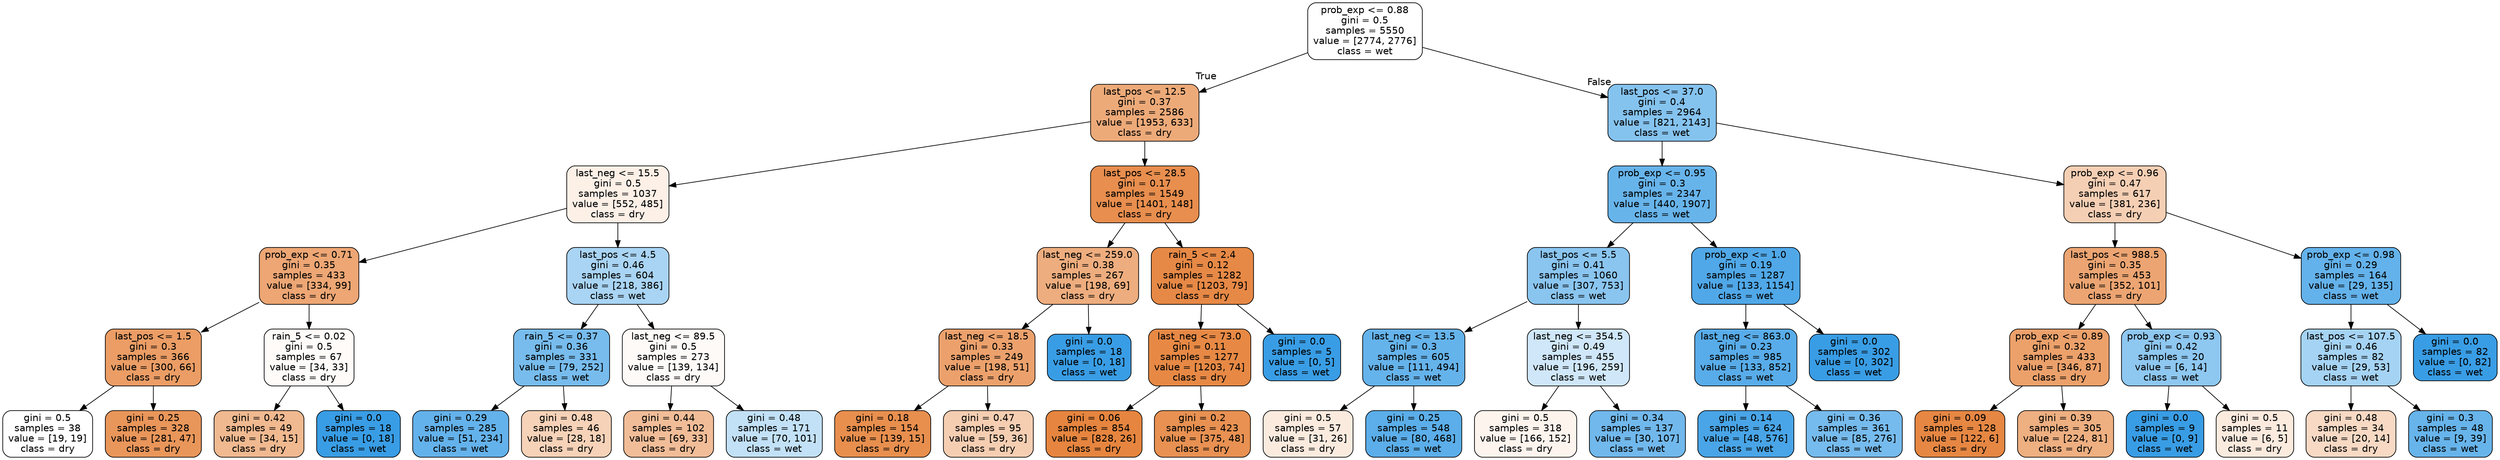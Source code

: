 digraph Tree {
node [shape=box, style="filled, rounded", color="black", fontname=helvetica] ;
edge [fontname=helvetica] ;
0 [label="prob_exp <= 0.88\ngini = 0.5\nsamples = 5550\nvalue = [2774, 2776]\nclass = wet", fillcolor="#ffffff"] ;
1 [label="last_pos <= 12.5\ngini = 0.37\nsamples = 2586\nvalue = [1953, 633]\nclass = dry", fillcolor="#edaa79"] ;
0 -> 1 [labeldistance=2.5, labelangle=45, headlabel="True"] ;
2 [label="last_neg <= 15.5\ngini = 0.5\nsamples = 1037\nvalue = [552, 485]\nclass = dry", fillcolor="#fcf0e7"] ;
1 -> 2 ;
3 [label="prob_exp <= 0.71\ngini = 0.35\nsamples = 433\nvalue = [334, 99]\nclass = dry", fillcolor="#eda674"] ;
2 -> 3 ;
4 [label="last_pos <= 1.5\ngini = 0.3\nsamples = 366\nvalue = [300, 66]\nclass = dry", fillcolor="#eb9d65"] ;
3 -> 4 ;
5 [label="gini = 0.5\nsamples = 38\nvalue = [19, 19]\nclass = dry", fillcolor="#ffffff"] ;
4 -> 5 ;
6 [label="gini = 0.25\nsamples = 328\nvalue = [281, 47]\nclass = dry", fillcolor="#e9965a"] ;
4 -> 6 ;
7 [label="rain_5 <= 0.02\ngini = 0.5\nsamples = 67\nvalue = [34, 33]\nclass = dry", fillcolor="#fefbf9"] ;
3 -> 7 ;
8 [label="gini = 0.42\nsamples = 49\nvalue = [34, 15]\nclass = dry", fillcolor="#f0b990"] ;
7 -> 8 ;
9 [label="gini = 0.0\nsamples = 18\nvalue = [0, 18]\nclass = wet", fillcolor="#399de5"] ;
7 -> 9 ;
10 [label="last_pos <= 4.5\ngini = 0.46\nsamples = 604\nvalue = [218, 386]\nclass = wet", fillcolor="#a9d4f4"] ;
2 -> 10 ;
11 [label="rain_5 <= 0.37\ngini = 0.36\nsamples = 331\nvalue = [79, 252]\nclass = wet", fillcolor="#77bced"] ;
10 -> 11 ;
12 [label="gini = 0.29\nsamples = 285\nvalue = [51, 234]\nclass = wet", fillcolor="#64b2eb"] ;
11 -> 12 ;
13 [label="gini = 0.48\nsamples = 46\nvalue = [28, 18]\nclass = dry", fillcolor="#f6d2b8"] ;
11 -> 13 ;
14 [label="last_neg <= 89.5\ngini = 0.5\nsamples = 273\nvalue = [139, 134]\nclass = dry", fillcolor="#fefaf8"] ;
10 -> 14 ;
15 [label="gini = 0.44\nsamples = 102\nvalue = [69, 33]\nclass = dry", fillcolor="#f1bd98"] ;
14 -> 15 ;
16 [label="gini = 0.48\nsamples = 171\nvalue = [70, 101]\nclass = wet", fillcolor="#c2e1f7"] ;
14 -> 16 ;
17 [label="last_pos <= 28.5\ngini = 0.17\nsamples = 1549\nvalue = [1401, 148]\nclass = dry", fillcolor="#e88e4e"] ;
1 -> 17 ;
18 [label="last_neg <= 259.0\ngini = 0.38\nsamples = 267\nvalue = [198, 69]\nclass = dry", fillcolor="#eead7e"] ;
17 -> 18 ;
19 [label="last_neg <= 18.5\ngini = 0.33\nsamples = 249\nvalue = [198, 51]\nclass = dry", fillcolor="#eca16c"] ;
18 -> 19 ;
20 [label="gini = 0.18\nsamples = 154\nvalue = [139, 15]\nclass = dry", fillcolor="#e88f4e"] ;
19 -> 20 ;
21 [label="gini = 0.47\nsamples = 95\nvalue = [59, 36]\nclass = dry", fillcolor="#f5ceb2"] ;
19 -> 21 ;
22 [label="gini = 0.0\nsamples = 18\nvalue = [0, 18]\nclass = wet", fillcolor="#399de5"] ;
18 -> 22 ;
23 [label="rain_5 <= 2.4\ngini = 0.12\nsamples = 1282\nvalue = [1203, 79]\nclass = dry", fillcolor="#e78946"] ;
17 -> 23 ;
24 [label="last_neg <= 73.0\ngini = 0.11\nsamples = 1277\nvalue = [1203, 74]\nclass = dry", fillcolor="#e78945"] ;
23 -> 24 ;
25 [label="gini = 0.06\nsamples = 854\nvalue = [828, 26]\nclass = dry", fillcolor="#e6853f"] ;
24 -> 25 ;
26 [label="gini = 0.2\nsamples = 423\nvalue = [375, 48]\nclass = dry", fillcolor="#e89152"] ;
24 -> 26 ;
27 [label="gini = 0.0\nsamples = 5\nvalue = [0, 5]\nclass = wet", fillcolor="#399de5"] ;
23 -> 27 ;
28 [label="last_pos <= 37.0\ngini = 0.4\nsamples = 2964\nvalue = [821, 2143]\nclass = wet", fillcolor="#85c3ef"] ;
0 -> 28 [labeldistance=2.5, labelangle=-45, headlabel="False"] ;
29 [label="prob_exp <= 0.95\ngini = 0.3\nsamples = 2347\nvalue = [440, 1907]\nclass = wet", fillcolor="#67b4eb"] ;
28 -> 29 ;
30 [label="last_pos <= 5.5\ngini = 0.41\nsamples = 1060\nvalue = [307, 753]\nclass = wet", fillcolor="#8ac5f0"] ;
29 -> 30 ;
31 [label="last_neg <= 13.5\ngini = 0.3\nsamples = 605\nvalue = [111, 494]\nclass = wet", fillcolor="#65b3eb"] ;
30 -> 31 ;
32 [label="gini = 0.5\nsamples = 57\nvalue = [31, 26]\nclass = dry", fillcolor="#fbebdf"] ;
31 -> 32 ;
33 [label="gini = 0.25\nsamples = 548\nvalue = [80, 468]\nclass = wet", fillcolor="#5baee9"] ;
31 -> 33 ;
34 [label="last_neg <= 354.5\ngini = 0.49\nsamples = 455\nvalue = [196, 259]\nclass = wet", fillcolor="#cfe7f9"] ;
30 -> 34 ;
35 [label="gini = 0.5\nsamples = 318\nvalue = [166, 152]\nclass = dry", fillcolor="#fdf4ee"] ;
34 -> 35 ;
36 [label="gini = 0.34\nsamples = 137\nvalue = [30, 107]\nclass = wet", fillcolor="#71b8ec"] ;
34 -> 36 ;
37 [label="prob_exp <= 1.0\ngini = 0.19\nsamples = 1287\nvalue = [133, 1154]\nclass = wet", fillcolor="#50a8e8"] ;
29 -> 37 ;
38 [label="last_neg <= 863.0\ngini = 0.23\nsamples = 985\nvalue = [133, 852]\nclass = wet", fillcolor="#58ace9"] ;
37 -> 38 ;
39 [label="gini = 0.14\nsamples = 624\nvalue = [48, 576]\nclass = wet", fillcolor="#49a5e7"] ;
38 -> 39 ;
40 [label="gini = 0.36\nsamples = 361\nvalue = [85, 276]\nclass = wet", fillcolor="#76bbed"] ;
38 -> 40 ;
41 [label="gini = 0.0\nsamples = 302\nvalue = [0, 302]\nclass = wet", fillcolor="#399de5"] ;
37 -> 41 ;
42 [label="prob_exp <= 0.96\ngini = 0.47\nsamples = 617\nvalue = [381, 236]\nclass = dry", fillcolor="#f5cfb4"] ;
28 -> 42 ;
43 [label="last_pos <= 988.5\ngini = 0.35\nsamples = 453\nvalue = [352, 101]\nclass = dry", fillcolor="#eca572"] ;
42 -> 43 ;
44 [label="prob_exp <= 0.89\ngini = 0.32\nsamples = 433\nvalue = [346, 87]\nclass = dry", fillcolor="#eca16b"] ;
43 -> 44 ;
45 [label="gini = 0.09\nsamples = 128\nvalue = [122, 6]\nclass = dry", fillcolor="#e68743"] ;
44 -> 45 ;
46 [label="gini = 0.39\nsamples = 305\nvalue = [224, 81]\nclass = dry", fillcolor="#eeaf81"] ;
44 -> 46 ;
47 [label="prob_exp <= 0.93\ngini = 0.42\nsamples = 20\nvalue = [6, 14]\nclass = wet", fillcolor="#8ec7f0"] ;
43 -> 47 ;
48 [label="gini = 0.0\nsamples = 9\nvalue = [0, 9]\nclass = wet", fillcolor="#399de5"] ;
47 -> 48 ;
49 [label="gini = 0.5\nsamples = 11\nvalue = [6, 5]\nclass = dry", fillcolor="#fbeade"] ;
47 -> 49 ;
50 [label="prob_exp <= 0.98\ngini = 0.29\nsamples = 164\nvalue = [29, 135]\nclass = wet", fillcolor="#64b2eb"] ;
42 -> 50 ;
51 [label="last_pos <= 107.5\ngini = 0.46\nsamples = 82\nvalue = [29, 53]\nclass = wet", fillcolor="#a5d3f3"] ;
50 -> 51 ;
52 [label="gini = 0.48\nsamples = 34\nvalue = [20, 14]\nclass = dry", fillcolor="#f7d9c4"] ;
51 -> 52 ;
53 [label="gini = 0.3\nsamples = 48\nvalue = [9, 39]\nclass = wet", fillcolor="#67b4eb"] ;
51 -> 53 ;
54 [label="gini = 0.0\nsamples = 82\nvalue = [0, 82]\nclass = wet", fillcolor="#399de5"] ;
50 -> 54 ;
}